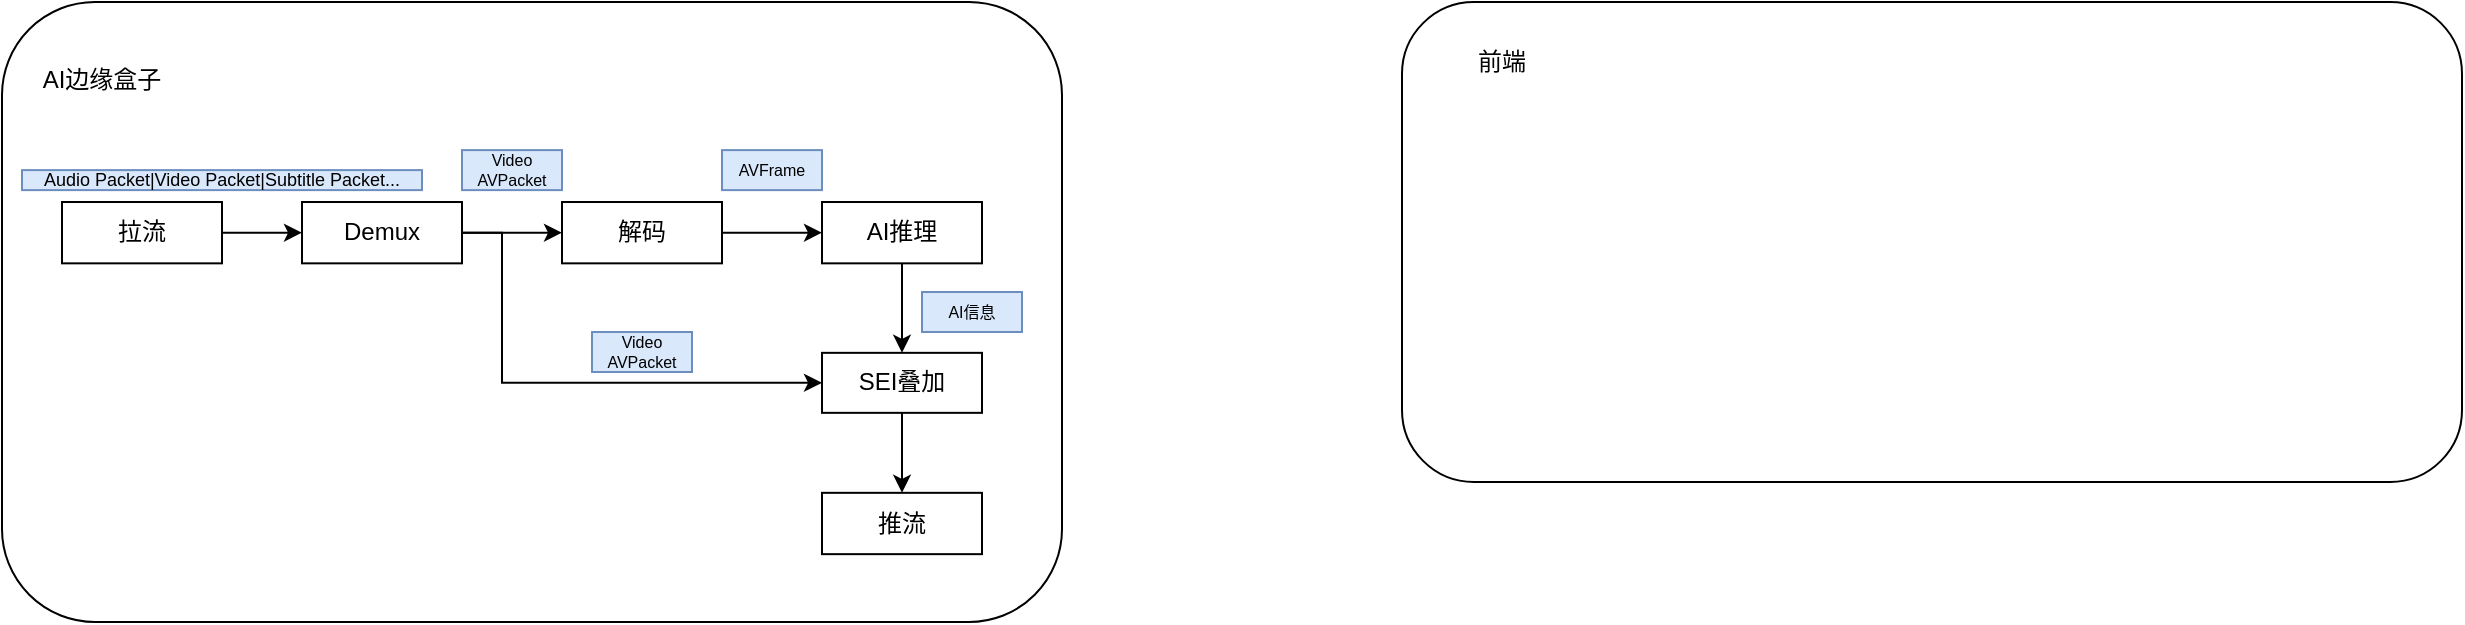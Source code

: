 <mxfile version="27.0.5">
  <diagram name="第 1 页" id="EU1alDa2CIXfniSylTyh">
    <mxGraphModel dx="1025" dy="606" grid="1" gridSize="10" guides="1" tooltips="1" connect="1" arrows="1" fold="1" page="1" pageScale="1" pageWidth="827" pageHeight="1169" math="0" shadow="0">
      <root>
        <mxCell id="0" />
        <mxCell id="1" parent="0" />
        <mxCell id="bAwWkrZDaCntov1XnDNh-10" value="" style="group" vertex="1" connectable="0" parent="1">
          <mxGeometry x="770" y="330" width="530" height="240" as="geometry" />
        </mxCell>
        <mxCell id="bAwWkrZDaCntov1XnDNh-11" value="" style="rounded=1;whiteSpace=wrap;html=1;" vertex="1" parent="bAwWkrZDaCntov1XnDNh-10">
          <mxGeometry width="530" height="240" as="geometry" />
        </mxCell>
        <mxCell id="bAwWkrZDaCntov1XnDNh-12" value="前端" style="text;html=1;align=center;verticalAlign=middle;whiteSpace=wrap;rounded=0;" vertex="1" parent="bAwWkrZDaCntov1XnDNh-10">
          <mxGeometry x="10" y="15" width="80" height="30" as="geometry" />
        </mxCell>
        <mxCell id="bAwWkrZDaCntov1XnDNh-9" value="" style="group" vertex="1" connectable="0" parent="1">
          <mxGeometry x="70" y="330" width="530" height="310" as="geometry" />
        </mxCell>
        <mxCell id="bAwWkrZDaCntov1XnDNh-5" value="" style="rounded=1;whiteSpace=wrap;html=1;" vertex="1" parent="bAwWkrZDaCntov1XnDNh-9">
          <mxGeometry width="530" height="310" as="geometry" />
        </mxCell>
        <mxCell id="bAwWkrZDaCntov1XnDNh-6" value="AI边缘盒子" style="text;html=1;align=center;verticalAlign=middle;whiteSpace=wrap;rounded=0;" vertex="1" parent="bAwWkrZDaCntov1XnDNh-9">
          <mxGeometry x="10" y="19.375" width="80" height="38.75" as="geometry" />
        </mxCell>
        <mxCell id="bAwWkrZDaCntov1XnDNh-36" style="edgeStyle=orthogonalEdgeStyle;rounded=0;orthogonalLoop=1;jettySize=auto;html=1;entryX=0;entryY=0.5;entryDx=0;entryDy=0;" edge="1" parent="bAwWkrZDaCntov1XnDNh-9" source="bAwWkrZDaCntov1XnDNh-13" target="bAwWkrZDaCntov1XnDNh-18">
          <mxGeometry relative="1" as="geometry" />
        </mxCell>
        <mxCell id="bAwWkrZDaCntov1XnDNh-13" value="拉流" style="rounded=0;whiteSpace=wrap;html=1;" vertex="1" parent="bAwWkrZDaCntov1XnDNh-9">
          <mxGeometry x="30" y="100.003" width="80" height="30.667" as="geometry" />
        </mxCell>
        <mxCell id="bAwWkrZDaCntov1XnDNh-37" style="edgeStyle=orthogonalEdgeStyle;rounded=0;orthogonalLoop=1;jettySize=auto;html=1;entryX=0;entryY=0.5;entryDx=0;entryDy=0;" edge="1" parent="bAwWkrZDaCntov1XnDNh-9" source="bAwWkrZDaCntov1XnDNh-18" target="bAwWkrZDaCntov1XnDNh-19">
          <mxGeometry relative="1" as="geometry" />
        </mxCell>
        <mxCell id="bAwWkrZDaCntov1XnDNh-54" style="edgeStyle=orthogonalEdgeStyle;rounded=0;orthogonalLoop=1;jettySize=auto;html=1;entryX=0;entryY=0.5;entryDx=0;entryDy=0;" edge="1" parent="bAwWkrZDaCntov1XnDNh-9" source="bAwWkrZDaCntov1XnDNh-18" target="bAwWkrZDaCntov1XnDNh-21">
          <mxGeometry relative="1" as="geometry">
            <Array as="points">
              <mxPoint x="250" y="115" />
              <mxPoint x="250" y="190" />
            </Array>
          </mxGeometry>
        </mxCell>
        <mxCell id="bAwWkrZDaCntov1XnDNh-18" value="Demux" style="rounded=0;whiteSpace=wrap;html=1;" vertex="1" parent="bAwWkrZDaCntov1XnDNh-9">
          <mxGeometry x="150" y="100.003" width="80" height="30.667" as="geometry" />
        </mxCell>
        <mxCell id="bAwWkrZDaCntov1XnDNh-38" style="edgeStyle=orthogonalEdgeStyle;rounded=0;orthogonalLoop=1;jettySize=auto;html=1;entryX=0;entryY=0.5;entryDx=0;entryDy=0;" edge="1" parent="bAwWkrZDaCntov1XnDNh-9" source="bAwWkrZDaCntov1XnDNh-19" target="bAwWkrZDaCntov1XnDNh-20">
          <mxGeometry relative="1" as="geometry" />
        </mxCell>
        <mxCell id="bAwWkrZDaCntov1XnDNh-19" value="解码" style="rounded=0;whiteSpace=wrap;html=1;" vertex="1" parent="bAwWkrZDaCntov1XnDNh-9">
          <mxGeometry x="280" y="100.003" width="80" height="30.667" as="geometry" />
        </mxCell>
        <mxCell id="bAwWkrZDaCntov1XnDNh-39" style="edgeStyle=orthogonalEdgeStyle;rounded=0;orthogonalLoop=1;jettySize=auto;html=1;entryX=0.5;entryY=0;entryDx=0;entryDy=0;" edge="1" parent="bAwWkrZDaCntov1XnDNh-9" source="bAwWkrZDaCntov1XnDNh-20" target="bAwWkrZDaCntov1XnDNh-21">
          <mxGeometry relative="1" as="geometry" />
        </mxCell>
        <mxCell id="bAwWkrZDaCntov1XnDNh-20" value="AI推理" style="rounded=0;whiteSpace=wrap;html=1;" vertex="1" parent="bAwWkrZDaCntov1XnDNh-9">
          <mxGeometry x="410" y="100.003" width="80" height="30.667" as="geometry" />
        </mxCell>
        <mxCell id="bAwWkrZDaCntov1XnDNh-40" style="edgeStyle=orthogonalEdgeStyle;rounded=0;orthogonalLoop=1;jettySize=auto;html=1;entryX=0.5;entryY=0;entryDx=0;entryDy=0;" edge="1" parent="bAwWkrZDaCntov1XnDNh-9" source="bAwWkrZDaCntov1XnDNh-21" target="bAwWkrZDaCntov1XnDNh-22">
          <mxGeometry relative="1" as="geometry" />
        </mxCell>
        <mxCell id="bAwWkrZDaCntov1XnDNh-21" value="SEI叠加" style="rounded=0;whiteSpace=wrap;html=1;" vertex="1" parent="bAwWkrZDaCntov1XnDNh-9">
          <mxGeometry x="410" y="175.42" width="80" height="30" as="geometry" />
        </mxCell>
        <mxCell id="bAwWkrZDaCntov1XnDNh-22" value="推流" style="rounded=0;whiteSpace=wrap;html=1;" vertex="1" parent="bAwWkrZDaCntov1XnDNh-9">
          <mxGeometry x="410" y="245.417" width="80" height="30.667" as="geometry" />
        </mxCell>
        <mxCell id="bAwWkrZDaCntov1XnDNh-41" value="Video AVPacket" style="text;html=1;align=center;verticalAlign=middle;whiteSpace=wrap;rounded=0;fontSize=8;fillColor=#dae8fc;strokeColor=#6c8ebf;" vertex="1" parent="bAwWkrZDaCntov1XnDNh-9">
          <mxGeometry x="230" y="74.06" width="50" height="20" as="geometry" />
        </mxCell>
        <mxCell id="bAwWkrZDaCntov1XnDNh-43" value="AVFrame" style="text;html=1;align=center;verticalAlign=middle;whiteSpace=wrap;rounded=0;fontSize=8;fillColor=#dae8fc;strokeColor=#6c8ebf;" vertex="1" parent="bAwWkrZDaCntov1XnDNh-9">
          <mxGeometry x="360" y="74.06" width="50" height="20" as="geometry" />
        </mxCell>
        <mxCell id="bAwWkrZDaCntov1XnDNh-51" value="Audio Packet|Video Packet|Subtitle Packet..." style="text;html=1;align=center;verticalAlign=middle;whiteSpace=wrap;rounded=0;fontSize=9;fillColor=#dae8fc;strokeColor=#6c8ebf;" vertex="1" parent="bAwWkrZDaCntov1XnDNh-9">
          <mxGeometry x="10" y="84.06" width="200" height="10" as="geometry" />
        </mxCell>
        <mxCell id="bAwWkrZDaCntov1XnDNh-53" value="AI信息" style="text;html=1;align=center;verticalAlign=middle;whiteSpace=wrap;rounded=0;fontSize=8;fillColor=#dae8fc;strokeColor=#6c8ebf;" vertex="1" parent="bAwWkrZDaCntov1XnDNh-9">
          <mxGeometry x="460" y="145" width="50" height="20" as="geometry" />
        </mxCell>
        <mxCell id="bAwWkrZDaCntov1XnDNh-55" value="Video AVPacket" style="text;html=1;align=center;verticalAlign=middle;whiteSpace=wrap;rounded=0;fontSize=8;fillColor=#dae8fc;strokeColor=#6c8ebf;" vertex="1" parent="bAwWkrZDaCntov1XnDNh-9">
          <mxGeometry x="295" y="165" width="50" height="20" as="geometry" />
        </mxCell>
      </root>
    </mxGraphModel>
  </diagram>
</mxfile>
